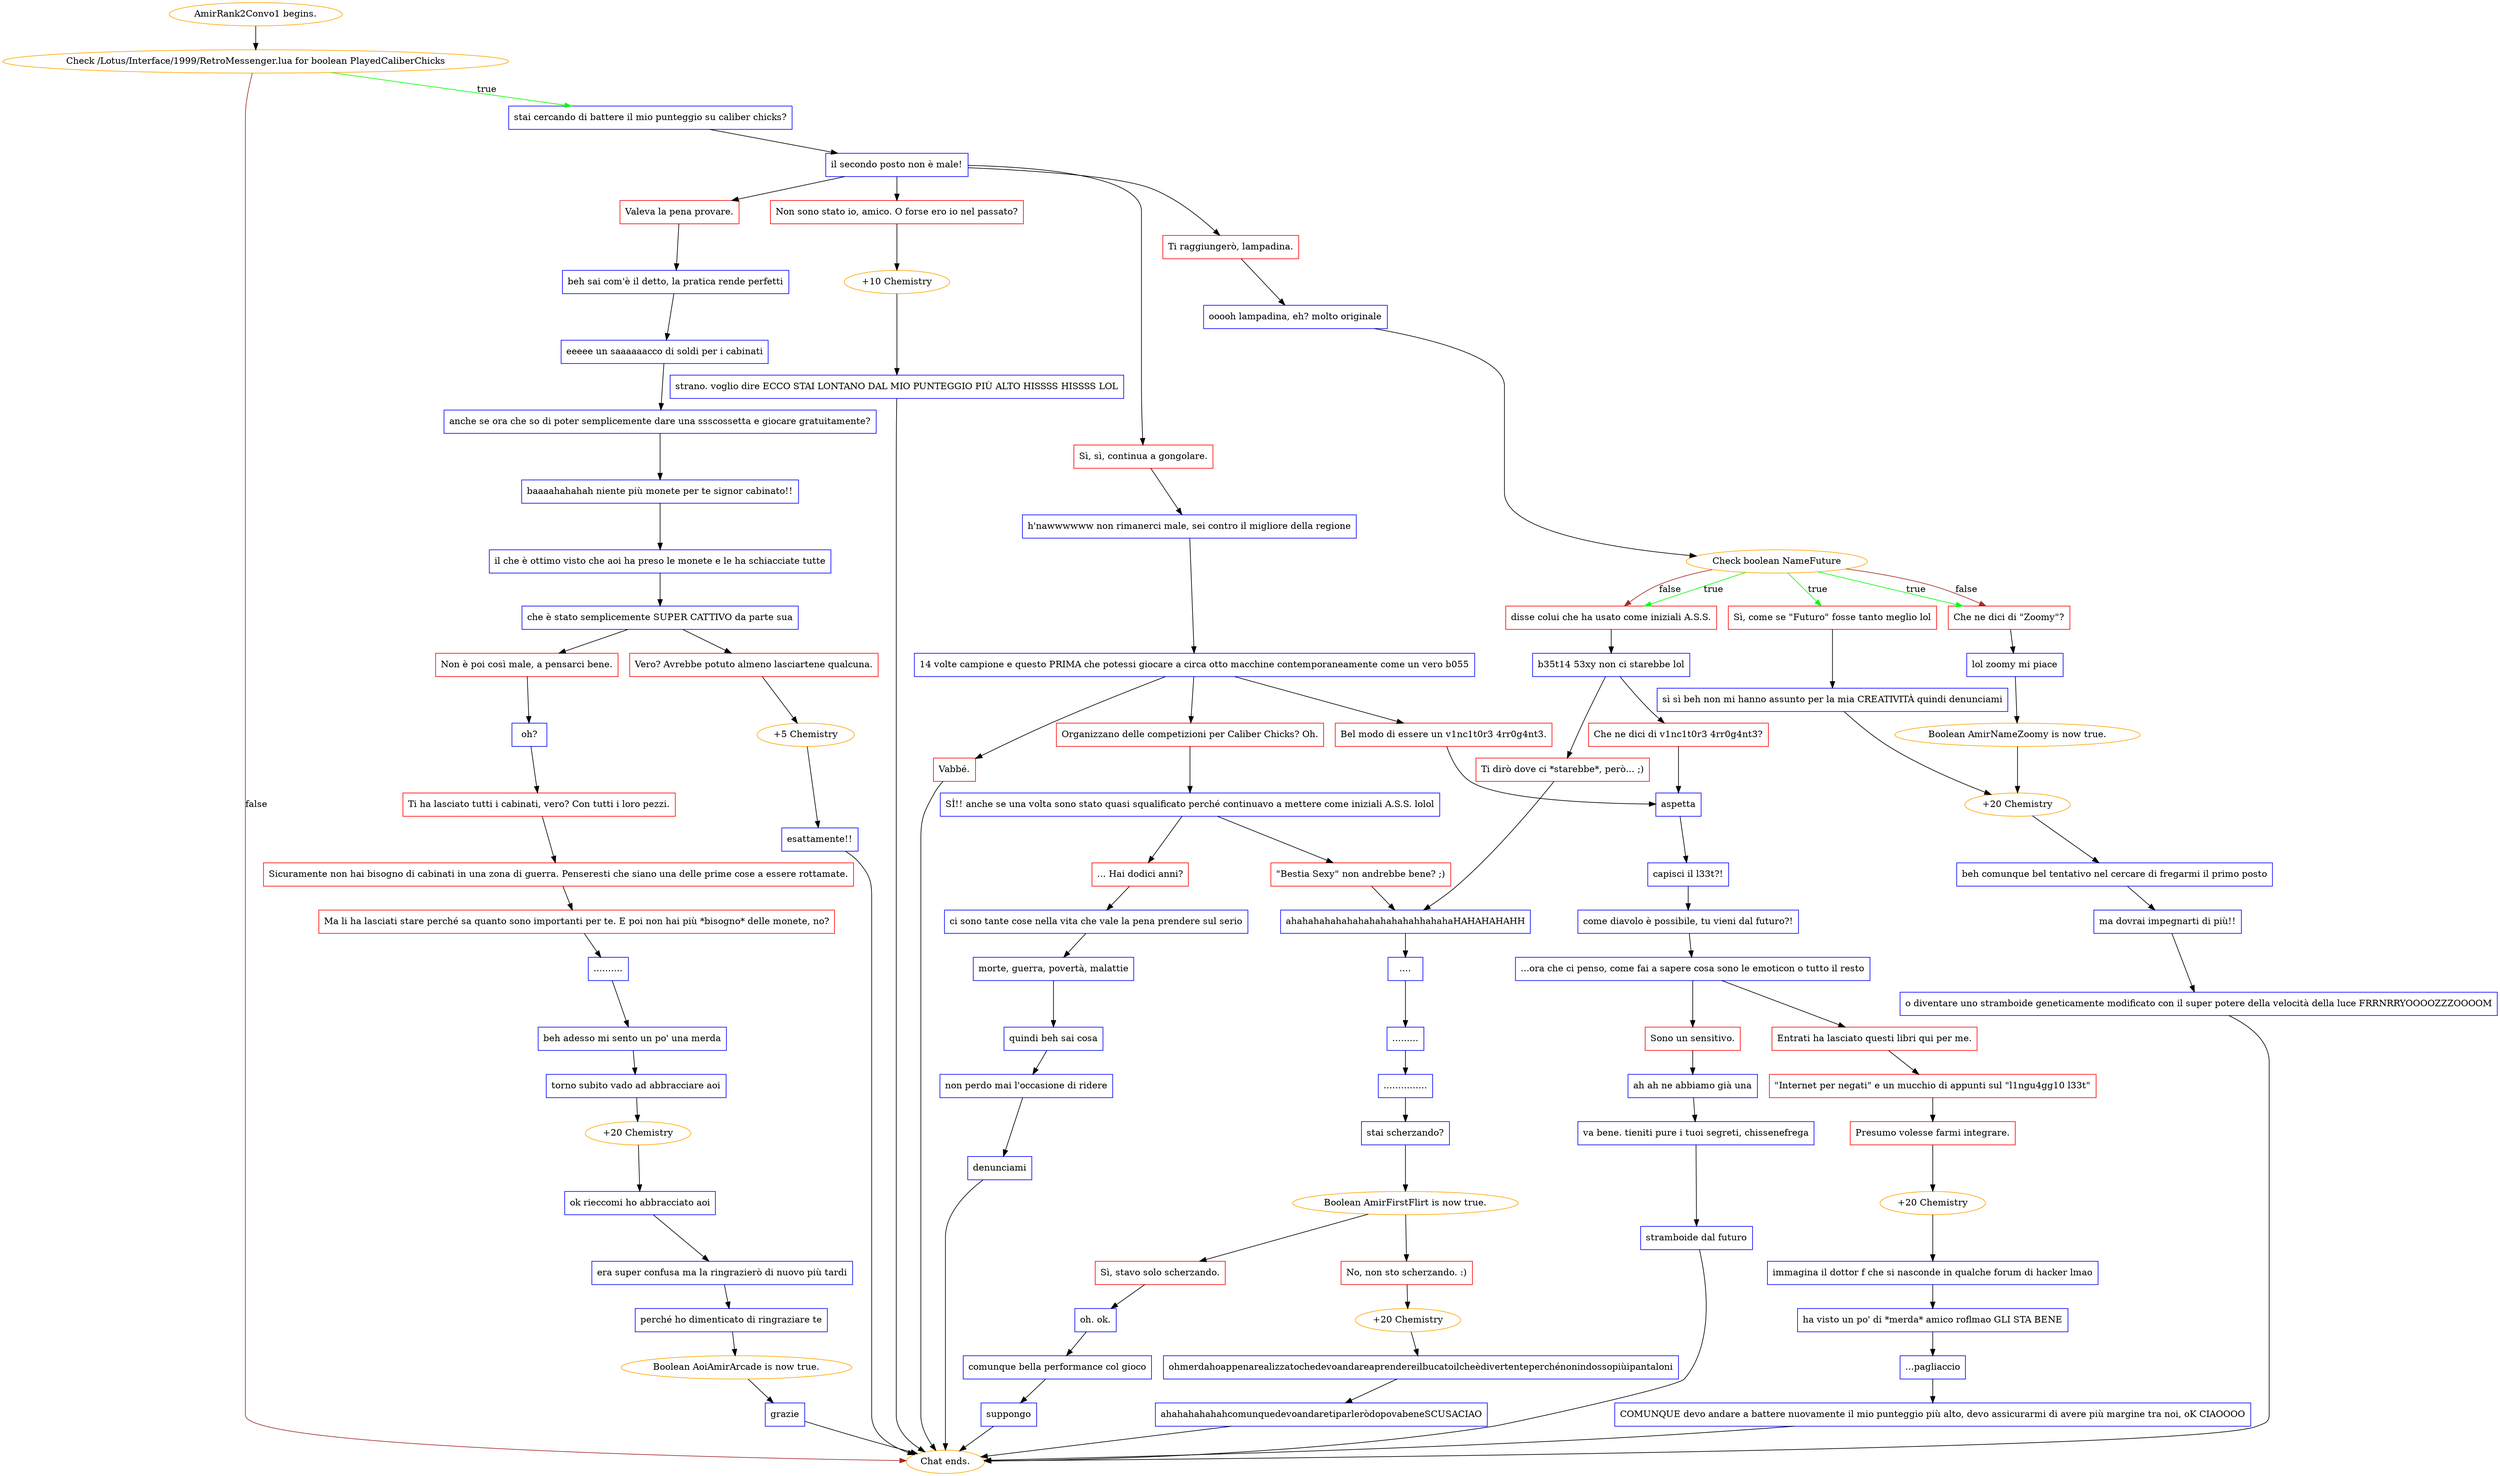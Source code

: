 digraph {
	"AmirRank2Convo1 begins." [color=orange];
		"AmirRank2Convo1 begins." -> j3924429630;
	j3924429630 [label="Check /Lotus/Interface/1999/RetroMessenger.lua for boolean PlayedCaliberChicks",color=orange];
		j3924429630 -> j1394529057 [label=true,color=green];
		j3924429630 -> "Chat ends." [label=false,color=brown];
	j1394529057 [label="stai cercando di battere il mio punteggio su caliber chicks?",shape=box,color=blue];
		j1394529057 -> j1844704200;
	"Chat ends." [color=orange];
	j1844704200 [label="il secondo posto non è male!",shape=box,color=blue];
		j1844704200 -> j3597874841;
		j1844704200 -> j920518635;
		j1844704200 -> j761104264;
		j1844704200 -> j2495347683;
	j3597874841 [label="Valeva la pena provare.",shape=box,color=red];
		j3597874841 -> j1219512686;
	j920518635 [label="Ti raggiungerò, lampadina.",shape=box,color=red];
		j920518635 -> j3501318515;
	j761104264 [label="Sì, sì, continua a gongolare.",shape=box,color=red];
		j761104264 -> j2926056773;
	j2495347683 [label="Non sono stato io, amico. O forse ero io nel passato?",shape=box,color=red];
		j2495347683 -> j3046710707;
	j1219512686 [label="beh sai com'è il detto, la pratica rende perfetti",shape=box,color=blue];
		j1219512686 -> j1629144287;
	j3501318515 [label="ooooh lampadina, eh? molto originale",shape=box,color=blue];
		j3501318515 -> j2000543418;
	j2926056773 [label="h'nawwwwww non rimanerci male, sei contro il migliore della regione",shape=box,color=blue];
		j2926056773 -> j462287524;
	j3046710707 [label="+10 Chemistry",color=orange];
		j3046710707 -> j4150195060;
	j1629144287 [label="eeeee un saaaaaacco di soldi per i cabinati",shape=box,color=blue];
		j1629144287 -> j549914103;
	j2000543418 [label="Check boolean NameFuture",color=orange];
		j2000543418 -> j1913047941 [label=true,color=green];
		j2000543418 -> j2787666069 [label=true,color=green];
		j2000543418 -> j4020609293 [label=true,color=green];
		j2000543418 -> j2787666069 [label=false,color=brown];
		j2000543418 -> j4020609293 [label=false,color=brown];
	j462287524 [label="14 volte campione e questo PRIMA che potessi giocare a circa otto macchine contemporaneamente come un vero b055",shape=box,color=blue];
		j462287524 -> j44559048;
		j462287524 -> j1547861100;
		j462287524 -> j4248800694;
	j4150195060 [label="strano. voglio dire ECCO STAI LONTANO DAL MIO PUNTEGGIO PIÙ ALTO HISSSS HISSSS LOL",shape=box,color=blue];
		j4150195060 -> "Chat ends.";
	j549914103 [label="anche se ora che so di poter semplicemente dare una ssscossetta e giocare gratuitamente?",shape=box,color=blue];
		j549914103 -> j495815860;
	j1913047941 [label="Sì, come se \"Futuro\" fosse tanto meglio lol",shape=box,color=red];
		j1913047941 -> j1065057204;
	j2787666069 [label="Che ne dici di \"Zoomy\"?",shape=box,color=red];
		j2787666069 -> j574155452;
	j4020609293 [label="disse colui che ha usato come iniziali A.S.S.",shape=box,color=red];
		j4020609293 -> j639124724;
	j44559048 [label="Bel modo di essere un v1nc1t0r3 4rr0g4nt3.",shape=box,color=red];
		j44559048 -> j3186754737;
	j1547861100 [label="Organizzano delle competizioni per Caliber Chicks? Oh.",shape=box,color=red];
		j1547861100 -> j3169813768;
	j4248800694 [label="Vabbé.",shape=box,color=red];
		j4248800694 -> "Chat ends.";
	j495815860 [label="baaaahahahah niente più monete per te signor cabinato!!",shape=box,color=blue];
		j495815860 -> j2089889761;
	j1065057204 [label="sì sì beh non mi hanno assunto per la mia CREATIVITÀ quindi denunciami",shape=box,color=blue];
		j1065057204 -> j3028869421;
	j574155452 [label="lol zoomy mi piace",shape=box,color=blue];
		j574155452 -> j1364532045;
	j639124724 [label="b35t14 53xy non ci starebbe lol",shape=box,color=blue];
		j639124724 -> j871070769;
		j639124724 -> j2336878999;
	j3186754737 [label="aspetta",shape=box,color=blue];
		j3186754737 -> j1390890952;
	j3169813768 [label="SÌ!! anche se una volta sono stato quasi squalificato perché continuavo a mettere come iniziali A.S.S. lolol",shape=box,color=blue];
		j3169813768 -> j2093504839;
		j3169813768 -> j3385419540;
	j2089889761 [label="il che è ottimo visto che aoi ha preso le monete e le ha schiacciate tutte",shape=box,color=blue];
		j2089889761 -> j1686505325;
	j3028869421 [label="+20 Chemistry",color=orange];
		j3028869421 -> j2871703718;
	j1364532045 [label="Boolean AmirNameZoomy is now true.",color=orange];
		j1364532045 -> j3028869421;
	j871070769 [label="Ti dirò dove ci *starebbe*, però... ;)",shape=box,color=red];
		j871070769 -> j3737979756;
	j2336878999 [label="Che ne dici di v1nc1t0r3 4rr0g4nt3?",shape=box,color=red];
		j2336878999 -> j3186754737;
	j1390890952 [label="capisci il l33t?!",shape=box,color=blue];
		j1390890952 -> j846981190;
	j2093504839 [label="\"Bestia Sexy\" non andrebbe bene? ;)",shape=box,color=red];
		j2093504839 -> j3737979756;
	j3385419540 [label="... Hai dodici anni?",shape=box,color=red];
		j3385419540 -> j3298112872;
	j1686505325 [label="che è stato semplicemente SUPER CATTIVO da parte sua",shape=box,color=blue];
		j1686505325 -> j1130648968;
		j1686505325 -> j3068909909;
	j2871703718 [label="beh comunque bel tentativo nel cercare di fregarmi il primo posto",shape=box,color=blue];
		j2871703718 -> j4120751826;
	j3737979756 [label="ahahahahahahahahahahahahhahahaHAHAHAHAHH",shape=box,color=blue];
		j3737979756 -> j3933390399;
	j846981190 [label="come diavolo è possibile, tu vieni dal futuro?!",shape=box,color=blue];
		j846981190 -> j3345471071;
	j3298112872 [label="ci sono tante cose nella vita che vale la pena prendere sul serio",shape=box,color=blue];
		j3298112872 -> j1573559441;
	j1130648968 [label="Vero? Avrebbe potuto almeno lasciartene qualcuna.",shape=box,color=red];
		j1130648968 -> j4116124719;
	j3068909909 [label="Non è poi così male, a pensarci bene.",shape=box,color=red];
		j3068909909 -> j755528328;
	j4120751826 [label="ma dovrai impegnarti di più!!",shape=box,color=blue];
		j4120751826 -> j696249752;
	j3933390399 [label="....",shape=box,color=blue];
		j3933390399 -> j4176366215;
	j3345471071 [label="...ora che ci penso, come fai a sapere cosa sono le emoticon o tutto il resto",shape=box,color=blue];
		j3345471071 -> j137365952;
		j3345471071 -> j543855511;
	j1573559441 [label="morte, guerra, povertà, malattie",shape=box,color=blue];
		j1573559441 -> j3098155166;
	j4116124719 [label="+5 Chemistry",color=orange];
		j4116124719 -> j369300433;
	j755528328 [label="oh?",shape=box,color=blue];
		j755528328 -> j96230246;
	j696249752 [label="o diventare uno stramboide geneticamente modificato con il super potere della velocità della luce FRRNRRYOOOOZZZOOOOM",shape=box,color=blue];
		j696249752 -> "Chat ends.";
	j4176366215 [label=".........",shape=box,color=blue];
		j4176366215 -> j3971713427;
	j137365952 [label="Entrati ha lasciato questi libri qui per me.",shape=box,color=red];
		j137365952 -> j1794718841;
	j543855511 [label="Sono un sensitivo.",shape=box,color=red];
		j543855511 -> j3123175075;
	j3098155166 [label="quindi beh sai cosa",shape=box,color=blue];
		j3098155166 -> j1049801690;
	j369300433 [label="esattamente!!",shape=box,color=blue];
		j369300433 -> "Chat ends.";
	j96230246 [label="Ti ha lasciato tutti i cabinati, vero? Con tutti i loro pezzi.",shape=box,color=red];
		j96230246 -> j2139953524;
	j3971713427 [label="...............",shape=box,color=blue];
		j3971713427 -> j3574301294;
	j1794718841 [label="\"Internet per negati\" e un mucchio di appunti sul \"l1ngu4gg10 l33t\"",shape=box,color=red];
		j1794718841 -> j824673558;
	j3123175075 [label="ah ah ne abbiamo già una",shape=box,color=blue];
		j3123175075 -> j1876516566;
	j1049801690 [label="non perdo mai l'occasione di ridere",shape=box,color=blue];
		j1049801690 -> j1654439621;
	j2139953524 [label="Sicuramente non hai bisogno di cabinati in una zona di guerra. Penseresti che siano una delle prime cose a essere rottamate.",shape=box,color=red];
		j2139953524 -> j229175415;
	j3574301294 [label="stai scherzando?",shape=box,color=blue];
		j3574301294 -> j3631774215;
	j824673558 [label="Presumo volesse farmi integrare.",shape=box,color=red];
		j824673558 -> j3903983971;
	j1876516566 [label="va bene. tieniti pure i tuoi segreti, chissenefrega",shape=box,color=blue];
		j1876516566 -> j1805001889;
	j1654439621 [label="denunciami",shape=box,color=blue];
		j1654439621 -> "Chat ends.";
	j229175415 [label="Ma li ha lasciati stare perché sa quanto sono importanti per te. E poi non hai più *bisogno* delle monete, no?",shape=box,color=red];
		j229175415 -> j4137917584;
	j3631774215 [label="Boolean AmirFirstFlirt is now true.",color=orange];
		j3631774215 -> j2295214109;
		j3631774215 -> j3983700487;
	j3903983971 [label="+20 Chemistry",color=orange];
		j3903983971 -> j3014913251;
	j1805001889 [label="stramboide dal futuro",shape=box,color=blue];
		j1805001889 -> "Chat ends.";
	j4137917584 [label="..........",shape=box,color=blue];
		j4137917584 -> j124211196;
	j2295214109 [label="No, non sto scherzando. :)",shape=box,color=red];
		j2295214109 -> j2427045151;
	j3983700487 [label="Sì, stavo solo scherzando.",shape=box,color=red];
		j3983700487 -> j3074619183;
	j3014913251 [label="immagina il dottor f che si nasconde in qualche forum di hacker lmao",shape=box,color=blue];
		j3014913251 -> j4120276774;
	j124211196 [label="beh adesso mi sento un po' una merda",shape=box,color=blue];
		j124211196 -> j1130547977;
	j2427045151 [label="+20 Chemistry",color=orange];
		j2427045151 -> j3907785330;
	j3074619183 [label="oh. ok.",shape=box,color=blue];
		j3074619183 -> j1850343867;
	j4120276774 [label="ha visto un po' di *merda* amico roflmao GLI STA BENE",shape=box,color=blue];
		j4120276774 -> j14173654;
	j1130547977 [label="torno subito vado ad abbracciare aoi",shape=box,color=blue];
		j1130547977 -> j2592864911;
	j3907785330 [label="ohmerdahoappenarealizzatochedevoandareaprendereilbucatoilcheèdivertenteperchénonindossopiùipantaloni",shape=box,color=blue];
		j3907785330 -> j2795195496;
	j1850343867 [label="comunque bella performance col gioco",shape=box,color=blue];
		j1850343867 -> j3048570498;
	j14173654 [label="...pagliaccio",shape=box,color=blue];
		j14173654 -> j4101803199;
	j2592864911 [label="+20 Chemistry",color=orange];
		j2592864911 -> j3109616687;
	j2795195496 [label="ahahahahahahcomunquedevoandaretiparleròdopovabeneSCUSACIAO",shape=box,color=blue];
		j2795195496 -> "Chat ends.";
	j3048570498 [label="suppongo",shape=box,color=blue];
		j3048570498 -> "Chat ends.";
	j4101803199 [label="COMUNQUE devo andare a battere nuovamente il mio punteggio più alto, devo assicurarmi di avere più margine tra noi, oK CIAOOOO",shape=box,color=blue];
		j4101803199 -> "Chat ends.";
	j3109616687 [label="ok rieccomi ho abbracciato aoi",shape=box,color=blue];
		j3109616687 -> j3802592750;
	j3802592750 [label="era super confusa ma la ringrazierò di nuovo più tardi",shape=box,color=blue];
		j3802592750 -> j2789725678;
	j2789725678 [label="perché ho dimenticato di ringraziare te",shape=box,color=blue];
		j2789725678 -> j2654546773;
	j2654546773 [label="Boolean AoiAmirArcade is now true.",color=orange];
		j2654546773 -> j145213971;
	j145213971 [label="grazie",shape=box,color=blue];
		j145213971 -> "Chat ends.";
}